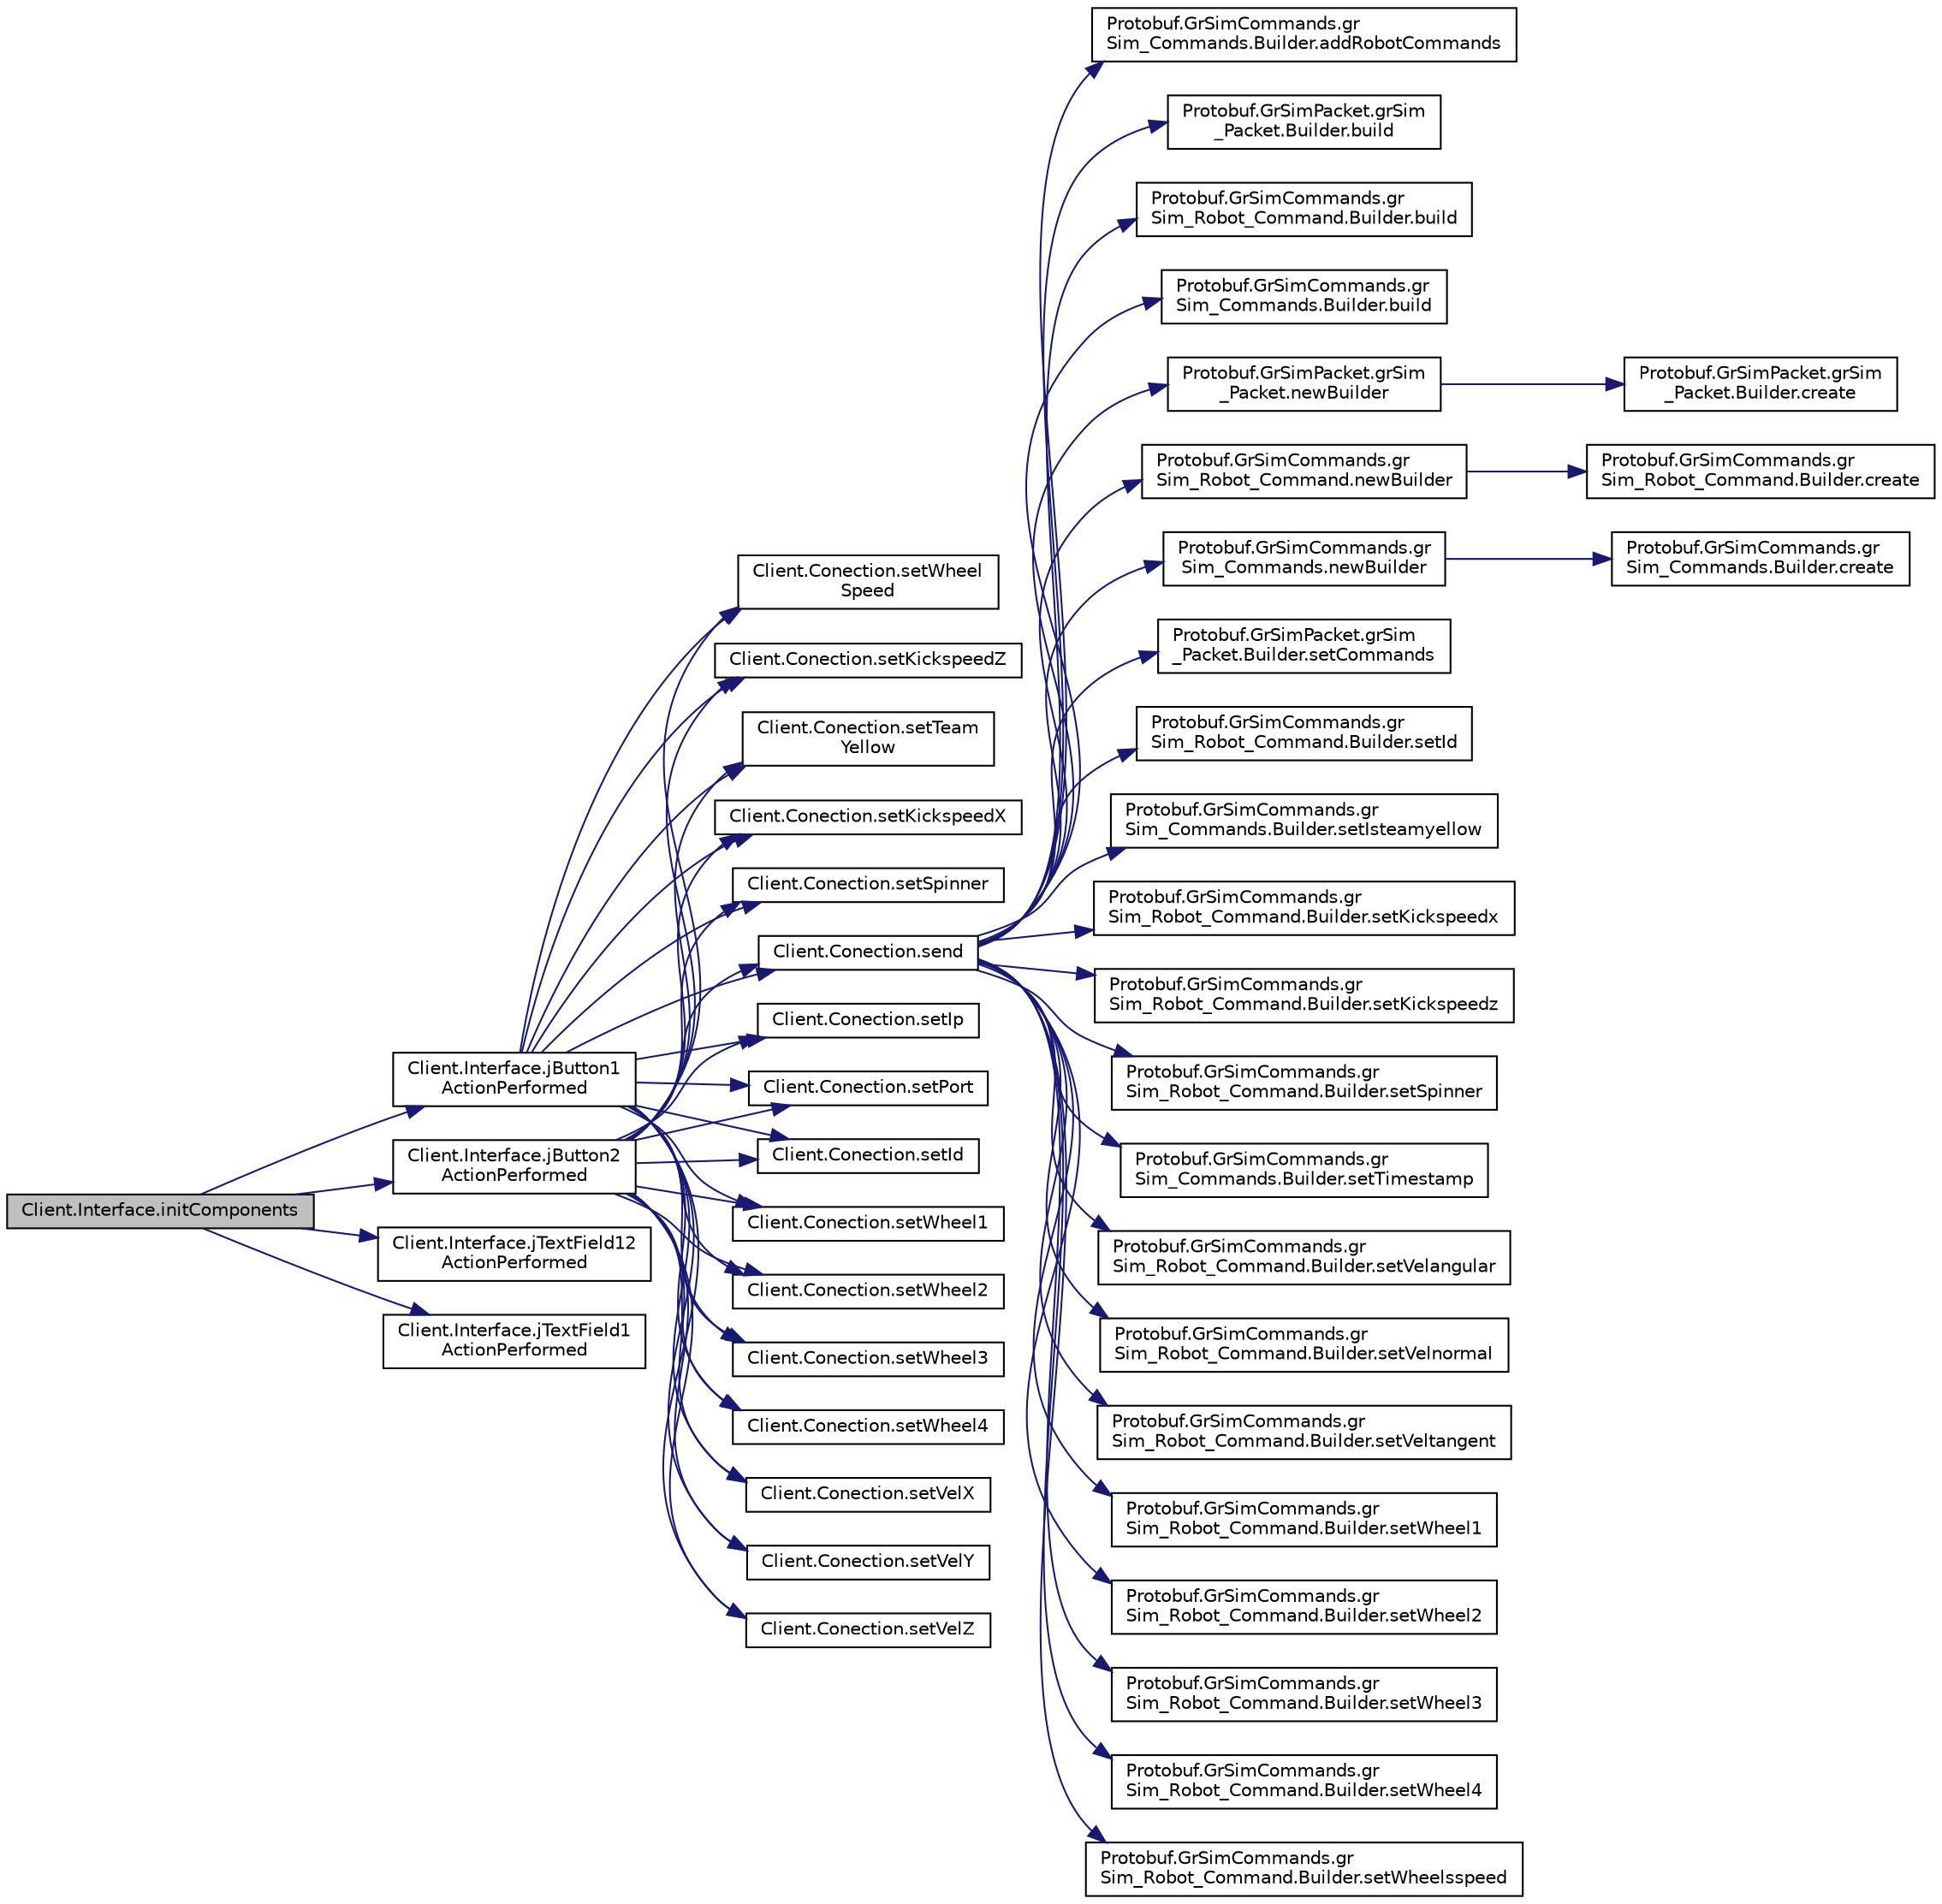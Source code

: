digraph "Client.Interface.initComponents"
{
 // INTERACTIVE_SVG=YES
  edge [fontname="Helvetica",fontsize="10",labelfontname="Helvetica",labelfontsize="10"];
  node [fontname="Helvetica",fontsize="10",shape=record];
  rankdir="LR";
  Node1 [label="Client.Interface.initComponents",height=0.2,width=0.4,color="black", fillcolor="grey75", style="filled", fontcolor="black"];
  Node1 -> Node2 [color="midnightblue",fontsize="10",style="solid",fontname="Helvetica"];
  Node2 [label="Client.Interface.jButton1\lActionPerformed",height=0.2,width=0.4,color="black", fillcolor="white", style="filled",URL="$d2/ddc/class_client_1_1_interface.html#a777051b7817d99fafc49942e8a2dd685"];
  Node2 -> Node3 [color="midnightblue",fontsize="10",style="solid",fontname="Helvetica"];
  Node3 [label="Client.Conection.setIp",height=0.2,width=0.4,color="black", fillcolor="white", style="filled",URL="$d1/dc4/class_client_1_1_conection.html#a157ba860e7793761a1c6a2286a238d65"];
  Node2 -> Node4 [color="midnightblue",fontsize="10",style="solid",fontname="Helvetica"];
  Node4 [label="Client.Conection.setPort",height=0.2,width=0.4,color="black", fillcolor="white", style="filled",URL="$d1/dc4/class_client_1_1_conection.html#a98e1db23fa0eb1c605465589c78e42a2"];
  Node2 -> Node5 [color="midnightblue",fontsize="10",style="solid",fontname="Helvetica"];
  Node5 [label="Client.Conection.setId",height=0.2,width=0.4,color="black", fillcolor="white", style="filled",URL="$d1/dc4/class_client_1_1_conection.html#ac532c33c4bf5fe973e1e37159a937c98"];
  Node2 -> Node6 [color="midnightblue",fontsize="10",style="solid",fontname="Helvetica"];
  Node6 [label="Client.Conection.setWheel1",height=0.2,width=0.4,color="black", fillcolor="white", style="filled",URL="$d1/dc4/class_client_1_1_conection.html#a32873ff690203c81ed9ee95242294d82"];
  Node2 -> Node7 [color="midnightblue",fontsize="10",style="solid",fontname="Helvetica"];
  Node7 [label="Client.Conection.setWheel2",height=0.2,width=0.4,color="black", fillcolor="white", style="filled",URL="$d1/dc4/class_client_1_1_conection.html#a91e45f2991877ab1221015abc4021e49"];
  Node2 -> Node8 [color="midnightblue",fontsize="10",style="solid",fontname="Helvetica"];
  Node8 [label="Client.Conection.setWheel3",height=0.2,width=0.4,color="black", fillcolor="white", style="filled",URL="$d1/dc4/class_client_1_1_conection.html#a0340ec589ed8d79d961a16322998cde7"];
  Node2 -> Node9 [color="midnightblue",fontsize="10",style="solid",fontname="Helvetica"];
  Node9 [label="Client.Conection.setWheel4",height=0.2,width=0.4,color="black", fillcolor="white", style="filled",URL="$d1/dc4/class_client_1_1_conection.html#a5c3c050aaa9dbcf67f2d0889cbf49345"];
  Node2 -> Node10 [color="midnightblue",fontsize="10",style="solid",fontname="Helvetica"];
  Node10 [label="Client.Conection.setVelX",height=0.2,width=0.4,color="black", fillcolor="white", style="filled",URL="$d1/dc4/class_client_1_1_conection.html#a4b02a32521ad17f2af4099115e00cc9e"];
  Node2 -> Node11 [color="midnightblue",fontsize="10",style="solid",fontname="Helvetica"];
  Node11 [label="Client.Conection.setVelY",height=0.2,width=0.4,color="black", fillcolor="white", style="filled",URL="$d1/dc4/class_client_1_1_conection.html#a59ab62fb0e2b6d4f7c18a352d16e79c8"];
  Node2 -> Node12 [color="midnightblue",fontsize="10",style="solid",fontname="Helvetica"];
  Node12 [label="Client.Conection.setVelZ",height=0.2,width=0.4,color="black", fillcolor="white", style="filled",URL="$d1/dc4/class_client_1_1_conection.html#a324d1e41b90f6f7143c228290b25067e"];
  Node2 -> Node13 [color="midnightblue",fontsize="10",style="solid",fontname="Helvetica"];
  Node13 [label="Client.Conection.setWheel\lSpeed",height=0.2,width=0.4,color="black", fillcolor="white", style="filled",URL="$d1/dc4/class_client_1_1_conection.html#af6314d0ce7a125406bdfa606a1ed356b"];
  Node2 -> Node14 [color="midnightblue",fontsize="10",style="solid",fontname="Helvetica"];
  Node14 [label="Client.Conection.setKickspeedZ",height=0.2,width=0.4,color="black", fillcolor="white", style="filled",URL="$d1/dc4/class_client_1_1_conection.html#acab89f1ddda6051c1b25ee22121de7a1"];
  Node2 -> Node15 [color="midnightblue",fontsize="10",style="solid",fontname="Helvetica"];
  Node15 [label="Client.Conection.setTeam\lYellow",height=0.2,width=0.4,color="black", fillcolor="white", style="filled",URL="$d1/dc4/class_client_1_1_conection.html#a445cd17e08935e3b7834b4f4e923a3cc"];
  Node2 -> Node16 [color="midnightblue",fontsize="10",style="solid",fontname="Helvetica"];
  Node16 [label="Client.Conection.setKickspeedX",height=0.2,width=0.4,color="black", fillcolor="white", style="filled",URL="$d1/dc4/class_client_1_1_conection.html#a9663a977e4727a154d03299e43e14f12"];
  Node2 -> Node17 [color="midnightblue",fontsize="10",style="solid",fontname="Helvetica"];
  Node17 [label="Client.Conection.setSpinner",height=0.2,width=0.4,color="black", fillcolor="white", style="filled",URL="$d1/dc4/class_client_1_1_conection.html#a99d8f2e8a0e996d22a334f3b62de00be"];
  Node2 -> Node18 [color="midnightblue",fontsize="10",style="solid",fontname="Helvetica"];
  Node18 [label="Client.Conection.send",height=0.2,width=0.4,color="black", fillcolor="white", style="filled",URL="$d1/dc4/class_client_1_1_conection.html#ab60bc951fb7422421e3a246f783c3356"];
  Node18 -> Node19 [color="midnightblue",fontsize="10",style="solid",fontname="Helvetica"];
  Node19 [label="Protobuf.GrSimCommands.gr\lSim_Commands.Builder.addRobotCommands",height=0.2,width=0.4,color="black", fillcolor="white", style="filled",URL="$d6/db7/class_protobuf_1_1_gr_sim_commands_1_1gr_sim___commands_1_1_builder.html#a668b11a7d3ca1f9d54eb13503f3bab53"];
  Node18 -> Node20 [color="midnightblue",fontsize="10",style="solid",fontname="Helvetica"];
  Node20 [label="Protobuf.GrSimPacket.grSim\l_Packet.Builder.build",height=0.2,width=0.4,color="black", fillcolor="white", style="filled",URL="$da/da7/class_protobuf_1_1_gr_sim_packet_1_1gr_sim___packet_1_1_builder.html#ad0e7f805b15b09d248ca88ef46db4c94"];
  Node18 -> Node21 [color="midnightblue",fontsize="10",style="solid",fontname="Helvetica"];
  Node21 [label="Protobuf.GrSimCommands.gr\lSim_Robot_Command.Builder.build",height=0.2,width=0.4,color="black", fillcolor="white", style="filled",URL="$d8/d7f/class_protobuf_1_1_gr_sim_commands_1_1gr_sim___robot___command_1_1_builder.html#aa5d805bd624ffa9bf95fa38444bab52c"];
  Node18 -> Node22 [color="midnightblue",fontsize="10",style="solid",fontname="Helvetica"];
  Node22 [label="Protobuf.GrSimCommands.gr\lSim_Commands.Builder.build",height=0.2,width=0.4,color="black", fillcolor="white", style="filled",URL="$d6/db7/class_protobuf_1_1_gr_sim_commands_1_1gr_sim___commands_1_1_builder.html#a30c1e6091fbf9c583ad99adc3482aef5"];
  Node18 -> Node23 [color="midnightblue",fontsize="10",style="solid",fontname="Helvetica"];
  Node23 [label="Protobuf.GrSimPacket.grSim\l_Packet.newBuilder",height=0.2,width=0.4,color="black", fillcolor="white", style="filled",URL="$db/d90/class_protobuf_1_1_gr_sim_packet_1_1gr_sim___packet.html#abaeb24e0fe5c17475f87d26a148995bf"];
  Node23 -> Node24 [color="midnightblue",fontsize="10",style="solid",fontname="Helvetica"];
  Node24 [label="Protobuf.GrSimPacket.grSim\l_Packet.Builder.create",height=0.2,width=0.4,color="black", fillcolor="white", style="filled",URL="$da/da7/class_protobuf_1_1_gr_sim_packet_1_1gr_sim___packet_1_1_builder.html#ad9e5d8bf2bd9df8057b9c26c385bdc48"];
  Node18 -> Node25 [color="midnightblue",fontsize="10",style="solid",fontname="Helvetica"];
  Node25 [label="Protobuf.GrSimCommands.gr\lSim_Robot_Command.newBuilder",height=0.2,width=0.4,color="black", fillcolor="white", style="filled",URL="$d2/d31/class_protobuf_1_1_gr_sim_commands_1_1gr_sim___robot___command.html#a55999bd931ed51c03454b836a48e2847"];
  Node25 -> Node26 [color="midnightblue",fontsize="10",style="solid",fontname="Helvetica"];
  Node26 [label="Protobuf.GrSimCommands.gr\lSim_Robot_Command.Builder.create",height=0.2,width=0.4,color="black", fillcolor="white", style="filled",URL="$d8/d7f/class_protobuf_1_1_gr_sim_commands_1_1gr_sim___robot___command_1_1_builder.html#a83ba63ec88915c50343c50fe76595e92"];
  Node18 -> Node27 [color="midnightblue",fontsize="10",style="solid",fontname="Helvetica"];
  Node27 [label="Protobuf.GrSimCommands.gr\lSim_Commands.newBuilder",height=0.2,width=0.4,color="black", fillcolor="white", style="filled",URL="$df/d61/class_protobuf_1_1_gr_sim_commands_1_1gr_sim___commands.html#abef748dbf3814ec4446d5c5f1f3d6e3b"];
  Node27 -> Node28 [color="midnightblue",fontsize="10",style="solid",fontname="Helvetica"];
  Node28 [label="Protobuf.GrSimCommands.gr\lSim_Commands.Builder.create",height=0.2,width=0.4,color="black", fillcolor="white", style="filled",URL="$d6/db7/class_protobuf_1_1_gr_sim_commands_1_1gr_sim___commands_1_1_builder.html#a3633ba493f3b63e95cd907c029688273"];
  Node18 -> Node29 [color="midnightblue",fontsize="10",style="solid",fontname="Helvetica"];
  Node29 [label="Protobuf.GrSimPacket.grSim\l_Packet.Builder.setCommands",height=0.2,width=0.4,color="black", fillcolor="white", style="filled",URL="$da/da7/class_protobuf_1_1_gr_sim_packet_1_1gr_sim___packet_1_1_builder.html#a9d1706622cdac87e169b85032bc64fc2"];
  Node18 -> Node30 [color="midnightblue",fontsize="10",style="solid",fontname="Helvetica"];
  Node30 [label="Protobuf.GrSimCommands.gr\lSim_Robot_Command.Builder.setId",height=0.2,width=0.4,color="black", fillcolor="white", style="filled",URL="$d8/d7f/class_protobuf_1_1_gr_sim_commands_1_1gr_sim___robot___command_1_1_builder.html#a73fde4c05b5a5de670345e27fbe997cc"];
  Node18 -> Node31 [color="midnightblue",fontsize="10",style="solid",fontname="Helvetica"];
  Node31 [label="Protobuf.GrSimCommands.gr\lSim_Commands.Builder.setIsteamyellow",height=0.2,width=0.4,color="black", fillcolor="white", style="filled",URL="$d6/db7/class_protobuf_1_1_gr_sim_commands_1_1gr_sim___commands_1_1_builder.html#a92aab7b2c430b63521f65a5a41990e1d"];
  Node18 -> Node32 [color="midnightblue",fontsize="10",style="solid",fontname="Helvetica"];
  Node32 [label="Protobuf.GrSimCommands.gr\lSim_Robot_Command.Builder.setKickspeedx",height=0.2,width=0.4,color="black", fillcolor="white", style="filled",URL="$d8/d7f/class_protobuf_1_1_gr_sim_commands_1_1gr_sim___robot___command_1_1_builder.html#a7d4e5d90095cf966817f397b7e25996d"];
  Node18 -> Node33 [color="midnightblue",fontsize="10",style="solid",fontname="Helvetica"];
  Node33 [label="Protobuf.GrSimCommands.gr\lSim_Robot_Command.Builder.setKickspeedz",height=0.2,width=0.4,color="black", fillcolor="white", style="filled",URL="$d8/d7f/class_protobuf_1_1_gr_sim_commands_1_1gr_sim___robot___command_1_1_builder.html#a5a049c86b2361e15a1d77da0e3cc224f"];
  Node18 -> Node34 [color="midnightblue",fontsize="10",style="solid",fontname="Helvetica"];
  Node34 [label="Protobuf.GrSimCommands.gr\lSim_Robot_Command.Builder.setSpinner",height=0.2,width=0.4,color="black", fillcolor="white", style="filled",URL="$d8/d7f/class_protobuf_1_1_gr_sim_commands_1_1gr_sim___robot___command_1_1_builder.html#a393da5349b9a09b9330c19fd109d4f9a"];
  Node18 -> Node35 [color="midnightblue",fontsize="10",style="solid",fontname="Helvetica"];
  Node35 [label="Protobuf.GrSimCommands.gr\lSim_Commands.Builder.setTimestamp",height=0.2,width=0.4,color="black", fillcolor="white", style="filled",URL="$d6/db7/class_protobuf_1_1_gr_sim_commands_1_1gr_sim___commands_1_1_builder.html#a156296d8a52c5dd00ef70446a68c2c1f"];
  Node18 -> Node36 [color="midnightblue",fontsize="10",style="solid",fontname="Helvetica"];
  Node36 [label="Protobuf.GrSimCommands.gr\lSim_Robot_Command.Builder.setVelangular",height=0.2,width=0.4,color="black", fillcolor="white", style="filled",URL="$d8/d7f/class_protobuf_1_1_gr_sim_commands_1_1gr_sim___robot___command_1_1_builder.html#a8b2fbf9f6776f42ac497164ffbfbe96a"];
  Node18 -> Node37 [color="midnightblue",fontsize="10",style="solid",fontname="Helvetica"];
  Node37 [label="Protobuf.GrSimCommands.gr\lSim_Robot_Command.Builder.setVelnormal",height=0.2,width=0.4,color="black", fillcolor="white", style="filled",URL="$d8/d7f/class_protobuf_1_1_gr_sim_commands_1_1gr_sim___robot___command_1_1_builder.html#a889279a72cd1745cd54b14477ea2f94a"];
  Node18 -> Node38 [color="midnightblue",fontsize="10",style="solid",fontname="Helvetica"];
  Node38 [label="Protobuf.GrSimCommands.gr\lSim_Robot_Command.Builder.setVeltangent",height=0.2,width=0.4,color="black", fillcolor="white", style="filled",URL="$d8/d7f/class_protobuf_1_1_gr_sim_commands_1_1gr_sim___robot___command_1_1_builder.html#a61fc91a808f1293b34fa93651b357955"];
  Node18 -> Node39 [color="midnightblue",fontsize="10",style="solid",fontname="Helvetica"];
  Node39 [label="Protobuf.GrSimCommands.gr\lSim_Robot_Command.Builder.setWheel1",height=0.2,width=0.4,color="black", fillcolor="white", style="filled",URL="$d8/d7f/class_protobuf_1_1_gr_sim_commands_1_1gr_sim___robot___command_1_1_builder.html#ab13a2af08eda980f19d1cd761f622974"];
  Node18 -> Node40 [color="midnightblue",fontsize="10",style="solid",fontname="Helvetica"];
  Node40 [label="Protobuf.GrSimCommands.gr\lSim_Robot_Command.Builder.setWheel2",height=0.2,width=0.4,color="black", fillcolor="white", style="filled",URL="$d8/d7f/class_protobuf_1_1_gr_sim_commands_1_1gr_sim___robot___command_1_1_builder.html#a2599edc85f2f0a22d16b68498f2cd051"];
  Node18 -> Node41 [color="midnightblue",fontsize="10",style="solid",fontname="Helvetica"];
  Node41 [label="Protobuf.GrSimCommands.gr\lSim_Robot_Command.Builder.setWheel3",height=0.2,width=0.4,color="black", fillcolor="white", style="filled",URL="$d8/d7f/class_protobuf_1_1_gr_sim_commands_1_1gr_sim___robot___command_1_1_builder.html#a21984578d03f3fcdf7bd524a7280381f"];
  Node18 -> Node42 [color="midnightblue",fontsize="10",style="solid",fontname="Helvetica"];
  Node42 [label="Protobuf.GrSimCommands.gr\lSim_Robot_Command.Builder.setWheel4",height=0.2,width=0.4,color="black", fillcolor="white", style="filled",URL="$d8/d7f/class_protobuf_1_1_gr_sim_commands_1_1gr_sim___robot___command_1_1_builder.html#a2033062122258125ee4c5b92dc8009dd"];
  Node18 -> Node43 [color="midnightblue",fontsize="10",style="solid",fontname="Helvetica"];
  Node43 [label="Protobuf.GrSimCommands.gr\lSim_Robot_Command.Builder.setWheelsspeed",height=0.2,width=0.4,color="black", fillcolor="white", style="filled",URL="$d8/d7f/class_protobuf_1_1_gr_sim_commands_1_1gr_sim___robot___command_1_1_builder.html#ae63011a8e382f3e06f6c2a67e4fa3bf9"];
  Node1 -> Node44 [color="midnightblue",fontsize="10",style="solid",fontname="Helvetica"];
  Node44 [label="Client.Interface.jButton2\lActionPerformed",height=0.2,width=0.4,color="black", fillcolor="white", style="filled",URL="$d2/ddc/class_client_1_1_interface.html#a49a8bbb1d325b69df681d35b32ca2103"];
  Node44 -> Node3 [color="midnightblue",fontsize="10",style="solid",fontname="Helvetica"];
  Node44 -> Node4 [color="midnightblue",fontsize="10",style="solid",fontname="Helvetica"];
  Node44 -> Node5 [color="midnightblue",fontsize="10",style="solid",fontname="Helvetica"];
  Node44 -> Node6 [color="midnightblue",fontsize="10",style="solid",fontname="Helvetica"];
  Node44 -> Node7 [color="midnightblue",fontsize="10",style="solid",fontname="Helvetica"];
  Node44 -> Node8 [color="midnightblue",fontsize="10",style="solid",fontname="Helvetica"];
  Node44 -> Node9 [color="midnightblue",fontsize="10",style="solid",fontname="Helvetica"];
  Node44 -> Node10 [color="midnightblue",fontsize="10",style="solid",fontname="Helvetica"];
  Node44 -> Node11 [color="midnightblue",fontsize="10",style="solid",fontname="Helvetica"];
  Node44 -> Node12 [color="midnightblue",fontsize="10",style="solid",fontname="Helvetica"];
  Node44 -> Node13 [color="midnightblue",fontsize="10",style="solid",fontname="Helvetica"];
  Node44 -> Node14 [color="midnightblue",fontsize="10",style="solid",fontname="Helvetica"];
  Node44 -> Node15 [color="midnightblue",fontsize="10",style="solid",fontname="Helvetica"];
  Node44 -> Node16 [color="midnightblue",fontsize="10",style="solid",fontname="Helvetica"];
  Node44 -> Node17 [color="midnightblue",fontsize="10",style="solid",fontname="Helvetica"];
  Node44 -> Node18 [color="midnightblue",fontsize="10",style="solid",fontname="Helvetica"];
  Node1 -> Node45 [color="midnightblue",fontsize="10",style="solid",fontname="Helvetica"];
  Node45 [label="Client.Interface.jTextField12\lActionPerformed",height=0.2,width=0.4,color="black", fillcolor="white", style="filled",URL="$d2/ddc/class_client_1_1_interface.html#a74fb0438a7addb3e87926d767eb7ed4a"];
  Node1 -> Node46 [color="midnightblue",fontsize="10",style="solid",fontname="Helvetica"];
  Node46 [label="Client.Interface.jTextField1\lActionPerformed",height=0.2,width=0.4,color="black", fillcolor="white", style="filled",URL="$d2/ddc/class_client_1_1_interface.html#a5a34e51b432df40f89212618dc99b744"];
}

